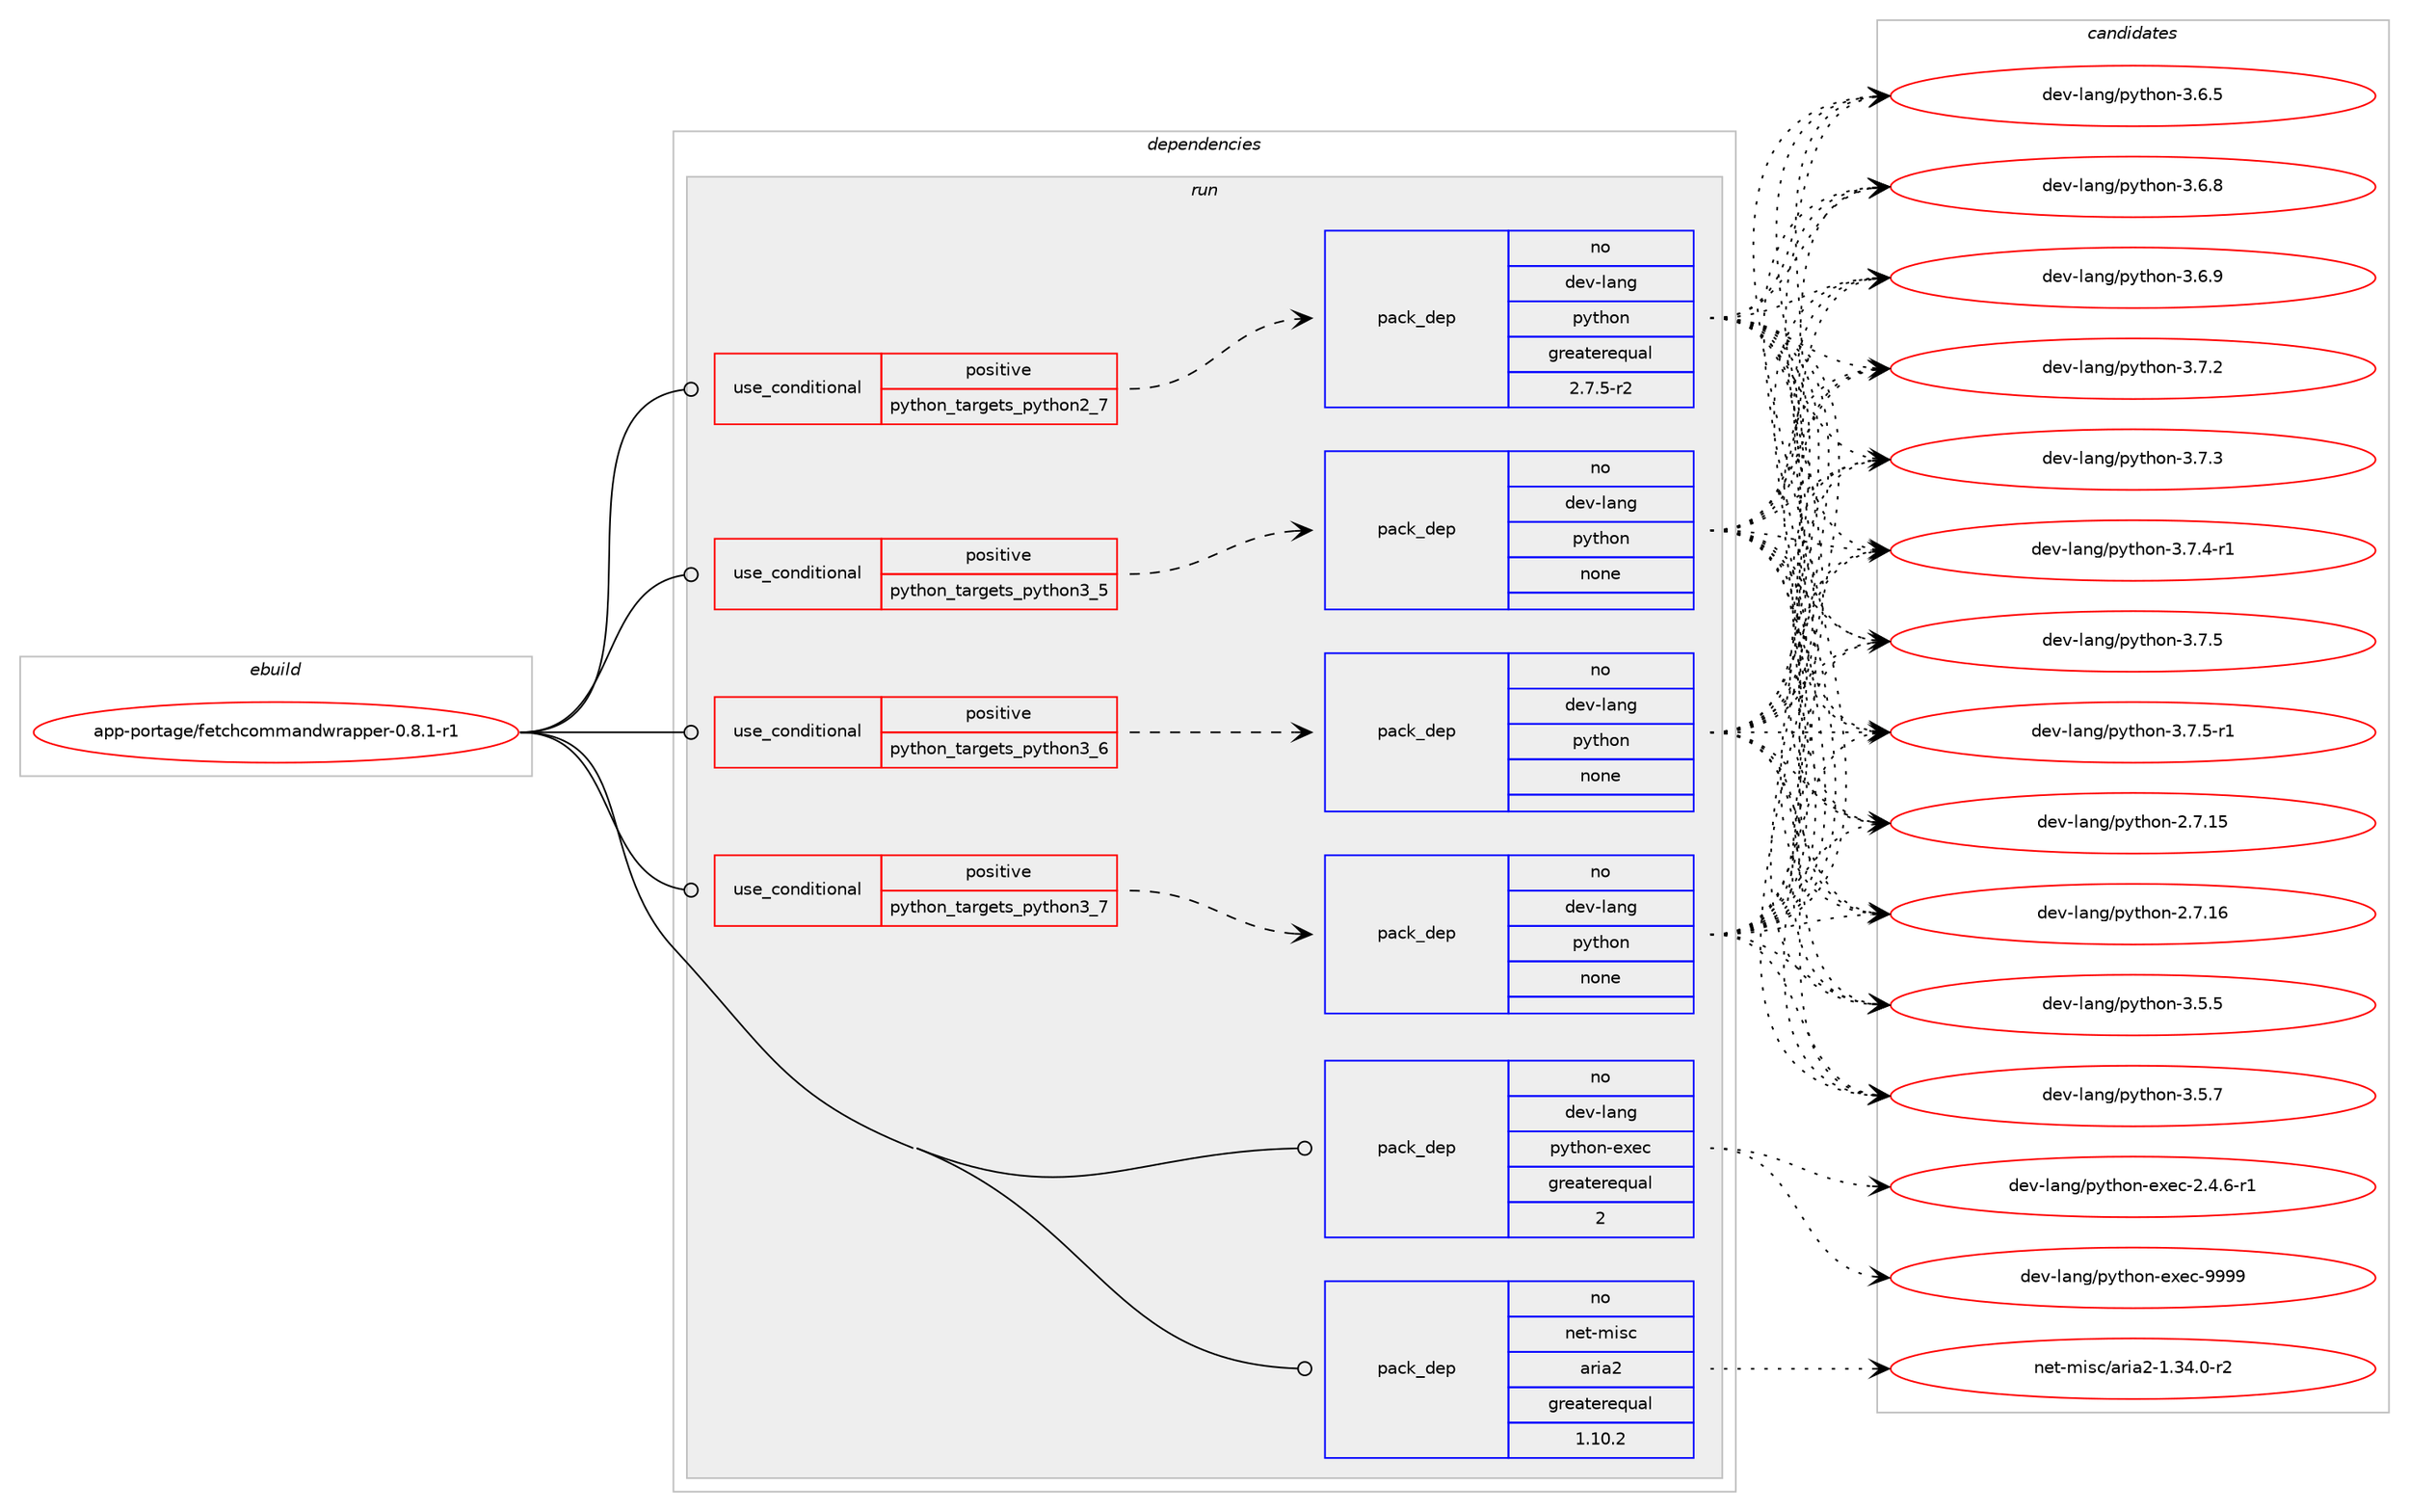digraph prolog {

# *************
# Graph options
# *************

newrank=true;
concentrate=true;
compound=true;
graph [rankdir=LR,fontname=Helvetica,fontsize=10,ranksep=1.5];#, ranksep=2.5, nodesep=0.2];
edge  [arrowhead=vee];
node  [fontname=Helvetica,fontsize=10];

# **********
# The ebuild
# **********

subgraph cluster_leftcol {
color=gray;
rank=same;
label=<<i>ebuild</i>>;
id [label="app-portage/fetchcommandwrapper-0.8.1-r1", color=red, width=4, href="../app-portage/fetchcommandwrapper-0.8.1-r1.svg"];
}

# ****************
# The dependencies
# ****************

subgraph cluster_midcol {
color=gray;
label=<<i>dependencies</i>>;
subgraph cluster_compile {
fillcolor="#eeeeee";
style=filled;
label=<<i>compile</i>>;
}
subgraph cluster_compileandrun {
fillcolor="#eeeeee";
style=filled;
label=<<i>compile and run</i>>;
}
subgraph cluster_run {
fillcolor="#eeeeee";
style=filled;
label=<<i>run</i>>;
subgraph cond120408 {
dependency505077 [label=<<TABLE BORDER="0" CELLBORDER="1" CELLSPACING="0" CELLPADDING="4"><TR><TD ROWSPAN="3" CELLPADDING="10">use_conditional</TD></TR><TR><TD>positive</TD></TR><TR><TD>python_targets_python2_7</TD></TR></TABLE>>, shape=none, color=red];
subgraph pack375538 {
dependency505078 [label=<<TABLE BORDER="0" CELLBORDER="1" CELLSPACING="0" CELLPADDING="4" WIDTH="220"><TR><TD ROWSPAN="6" CELLPADDING="30">pack_dep</TD></TR><TR><TD WIDTH="110">no</TD></TR><TR><TD>dev-lang</TD></TR><TR><TD>python</TD></TR><TR><TD>greaterequal</TD></TR><TR><TD>2.7.5-r2</TD></TR></TABLE>>, shape=none, color=blue];
}
dependency505077:e -> dependency505078:w [weight=20,style="dashed",arrowhead="vee"];
}
id:e -> dependency505077:w [weight=20,style="solid",arrowhead="odot"];
subgraph cond120409 {
dependency505079 [label=<<TABLE BORDER="0" CELLBORDER="1" CELLSPACING="0" CELLPADDING="4"><TR><TD ROWSPAN="3" CELLPADDING="10">use_conditional</TD></TR><TR><TD>positive</TD></TR><TR><TD>python_targets_python3_5</TD></TR></TABLE>>, shape=none, color=red];
subgraph pack375539 {
dependency505080 [label=<<TABLE BORDER="0" CELLBORDER="1" CELLSPACING="0" CELLPADDING="4" WIDTH="220"><TR><TD ROWSPAN="6" CELLPADDING="30">pack_dep</TD></TR><TR><TD WIDTH="110">no</TD></TR><TR><TD>dev-lang</TD></TR><TR><TD>python</TD></TR><TR><TD>none</TD></TR><TR><TD></TD></TR></TABLE>>, shape=none, color=blue];
}
dependency505079:e -> dependency505080:w [weight=20,style="dashed",arrowhead="vee"];
}
id:e -> dependency505079:w [weight=20,style="solid",arrowhead="odot"];
subgraph cond120410 {
dependency505081 [label=<<TABLE BORDER="0" CELLBORDER="1" CELLSPACING="0" CELLPADDING="4"><TR><TD ROWSPAN="3" CELLPADDING="10">use_conditional</TD></TR><TR><TD>positive</TD></TR><TR><TD>python_targets_python3_6</TD></TR></TABLE>>, shape=none, color=red];
subgraph pack375540 {
dependency505082 [label=<<TABLE BORDER="0" CELLBORDER="1" CELLSPACING="0" CELLPADDING="4" WIDTH="220"><TR><TD ROWSPAN="6" CELLPADDING="30">pack_dep</TD></TR><TR><TD WIDTH="110">no</TD></TR><TR><TD>dev-lang</TD></TR><TR><TD>python</TD></TR><TR><TD>none</TD></TR><TR><TD></TD></TR></TABLE>>, shape=none, color=blue];
}
dependency505081:e -> dependency505082:w [weight=20,style="dashed",arrowhead="vee"];
}
id:e -> dependency505081:w [weight=20,style="solid",arrowhead="odot"];
subgraph cond120411 {
dependency505083 [label=<<TABLE BORDER="0" CELLBORDER="1" CELLSPACING="0" CELLPADDING="4"><TR><TD ROWSPAN="3" CELLPADDING="10">use_conditional</TD></TR><TR><TD>positive</TD></TR><TR><TD>python_targets_python3_7</TD></TR></TABLE>>, shape=none, color=red];
subgraph pack375541 {
dependency505084 [label=<<TABLE BORDER="0" CELLBORDER="1" CELLSPACING="0" CELLPADDING="4" WIDTH="220"><TR><TD ROWSPAN="6" CELLPADDING="30">pack_dep</TD></TR><TR><TD WIDTH="110">no</TD></TR><TR><TD>dev-lang</TD></TR><TR><TD>python</TD></TR><TR><TD>none</TD></TR><TR><TD></TD></TR></TABLE>>, shape=none, color=blue];
}
dependency505083:e -> dependency505084:w [weight=20,style="dashed",arrowhead="vee"];
}
id:e -> dependency505083:w [weight=20,style="solid",arrowhead="odot"];
subgraph pack375542 {
dependency505085 [label=<<TABLE BORDER="0" CELLBORDER="1" CELLSPACING="0" CELLPADDING="4" WIDTH="220"><TR><TD ROWSPAN="6" CELLPADDING="30">pack_dep</TD></TR><TR><TD WIDTH="110">no</TD></TR><TR><TD>dev-lang</TD></TR><TR><TD>python-exec</TD></TR><TR><TD>greaterequal</TD></TR><TR><TD>2</TD></TR></TABLE>>, shape=none, color=blue];
}
id:e -> dependency505085:w [weight=20,style="solid",arrowhead="odot"];
subgraph pack375543 {
dependency505086 [label=<<TABLE BORDER="0" CELLBORDER="1" CELLSPACING="0" CELLPADDING="4" WIDTH="220"><TR><TD ROWSPAN="6" CELLPADDING="30">pack_dep</TD></TR><TR><TD WIDTH="110">no</TD></TR><TR><TD>net-misc</TD></TR><TR><TD>aria2</TD></TR><TR><TD>greaterequal</TD></TR><TR><TD>1.10.2</TD></TR></TABLE>>, shape=none, color=blue];
}
id:e -> dependency505086:w [weight=20,style="solid",arrowhead="odot"];
}
}

# **************
# The candidates
# **************

subgraph cluster_choices {
rank=same;
color=gray;
label=<<i>candidates</i>>;

subgraph choice375538 {
color=black;
nodesep=1;
choice10010111845108971101034711212111610411111045504655464953 [label="dev-lang/python-2.7.15", color=red, width=4,href="../dev-lang/python-2.7.15.svg"];
choice10010111845108971101034711212111610411111045504655464954 [label="dev-lang/python-2.7.16", color=red, width=4,href="../dev-lang/python-2.7.16.svg"];
choice100101118451089711010347112121116104111110455146534653 [label="dev-lang/python-3.5.5", color=red, width=4,href="../dev-lang/python-3.5.5.svg"];
choice100101118451089711010347112121116104111110455146534655 [label="dev-lang/python-3.5.7", color=red, width=4,href="../dev-lang/python-3.5.7.svg"];
choice100101118451089711010347112121116104111110455146544653 [label="dev-lang/python-3.6.5", color=red, width=4,href="../dev-lang/python-3.6.5.svg"];
choice100101118451089711010347112121116104111110455146544656 [label="dev-lang/python-3.6.8", color=red, width=4,href="../dev-lang/python-3.6.8.svg"];
choice100101118451089711010347112121116104111110455146544657 [label="dev-lang/python-3.6.9", color=red, width=4,href="../dev-lang/python-3.6.9.svg"];
choice100101118451089711010347112121116104111110455146554650 [label="dev-lang/python-3.7.2", color=red, width=4,href="../dev-lang/python-3.7.2.svg"];
choice100101118451089711010347112121116104111110455146554651 [label="dev-lang/python-3.7.3", color=red, width=4,href="../dev-lang/python-3.7.3.svg"];
choice1001011184510897110103471121211161041111104551465546524511449 [label="dev-lang/python-3.7.4-r1", color=red, width=4,href="../dev-lang/python-3.7.4-r1.svg"];
choice100101118451089711010347112121116104111110455146554653 [label="dev-lang/python-3.7.5", color=red, width=4,href="../dev-lang/python-3.7.5.svg"];
choice1001011184510897110103471121211161041111104551465546534511449 [label="dev-lang/python-3.7.5-r1", color=red, width=4,href="../dev-lang/python-3.7.5-r1.svg"];
dependency505078:e -> choice10010111845108971101034711212111610411111045504655464953:w [style=dotted,weight="100"];
dependency505078:e -> choice10010111845108971101034711212111610411111045504655464954:w [style=dotted,weight="100"];
dependency505078:e -> choice100101118451089711010347112121116104111110455146534653:w [style=dotted,weight="100"];
dependency505078:e -> choice100101118451089711010347112121116104111110455146534655:w [style=dotted,weight="100"];
dependency505078:e -> choice100101118451089711010347112121116104111110455146544653:w [style=dotted,weight="100"];
dependency505078:e -> choice100101118451089711010347112121116104111110455146544656:w [style=dotted,weight="100"];
dependency505078:e -> choice100101118451089711010347112121116104111110455146544657:w [style=dotted,weight="100"];
dependency505078:e -> choice100101118451089711010347112121116104111110455146554650:w [style=dotted,weight="100"];
dependency505078:e -> choice100101118451089711010347112121116104111110455146554651:w [style=dotted,weight="100"];
dependency505078:e -> choice1001011184510897110103471121211161041111104551465546524511449:w [style=dotted,weight="100"];
dependency505078:e -> choice100101118451089711010347112121116104111110455146554653:w [style=dotted,weight="100"];
dependency505078:e -> choice1001011184510897110103471121211161041111104551465546534511449:w [style=dotted,weight="100"];
}
subgraph choice375539 {
color=black;
nodesep=1;
choice10010111845108971101034711212111610411111045504655464953 [label="dev-lang/python-2.7.15", color=red, width=4,href="../dev-lang/python-2.7.15.svg"];
choice10010111845108971101034711212111610411111045504655464954 [label="dev-lang/python-2.7.16", color=red, width=4,href="../dev-lang/python-2.7.16.svg"];
choice100101118451089711010347112121116104111110455146534653 [label="dev-lang/python-3.5.5", color=red, width=4,href="../dev-lang/python-3.5.5.svg"];
choice100101118451089711010347112121116104111110455146534655 [label="dev-lang/python-3.5.7", color=red, width=4,href="../dev-lang/python-3.5.7.svg"];
choice100101118451089711010347112121116104111110455146544653 [label="dev-lang/python-3.6.5", color=red, width=4,href="../dev-lang/python-3.6.5.svg"];
choice100101118451089711010347112121116104111110455146544656 [label="dev-lang/python-3.6.8", color=red, width=4,href="../dev-lang/python-3.6.8.svg"];
choice100101118451089711010347112121116104111110455146544657 [label="dev-lang/python-3.6.9", color=red, width=4,href="../dev-lang/python-3.6.9.svg"];
choice100101118451089711010347112121116104111110455146554650 [label="dev-lang/python-3.7.2", color=red, width=4,href="../dev-lang/python-3.7.2.svg"];
choice100101118451089711010347112121116104111110455146554651 [label="dev-lang/python-3.7.3", color=red, width=4,href="../dev-lang/python-3.7.3.svg"];
choice1001011184510897110103471121211161041111104551465546524511449 [label="dev-lang/python-3.7.4-r1", color=red, width=4,href="../dev-lang/python-3.7.4-r1.svg"];
choice100101118451089711010347112121116104111110455146554653 [label="dev-lang/python-3.7.5", color=red, width=4,href="../dev-lang/python-3.7.5.svg"];
choice1001011184510897110103471121211161041111104551465546534511449 [label="dev-lang/python-3.7.5-r1", color=red, width=4,href="../dev-lang/python-3.7.5-r1.svg"];
dependency505080:e -> choice10010111845108971101034711212111610411111045504655464953:w [style=dotted,weight="100"];
dependency505080:e -> choice10010111845108971101034711212111610411111045504655464954:w [style=dotted,weight="100"];
dependency505080:e -> choice100101118451089711010347112121116104111110455146534653:w [style=dotted,weight="100"];
dependency505080:e -> choice100101118451089711010347112121116104111110455146534655:w [style=dotted,weight="100"];
dependency505080:e -> choice100101118451089711010347112121116104111110455146544653:w [style=dotted,weight="100"];
dependency505080:e -> choice100101118451089711010347112121116104111110455146544656:w [style=dotted,weight="100"];
dependency505080:e -> choice100101118451089711010347112121116104111110455146544657:w [style=dotted,weight="100"];
dependency505080:e -> choice100101118451089711010347112121116104111110455146554650:w [style=dotted,weight="100"];
dependency505080:e -> choice100101118451089711010347112121116104111110455146554651:w [style=dotted,weight="100"];
dependency505080:e -> choice1001011184510897110103471121211161041111104551465546524511449:w [style=dotted,weight="100"];
dependency505080:e -> choice100101118451089711010347112121116104111110455146554653:w [style=dotted,weight="100"];
dependency505080:e -> choice1001011184510897110103471121211161041111104551465546534511449:w [style=dotted,weight="100"];
}
subgraph choice375540 {
color=black;
nodesep=1;
choice10010111845108971101034711212111610411111045504655464953 [label="dev-lang/python-2.7.15", color=red, width=4,href="../dev-lang/python-2.7.15.svg"];
choice10010111845108971101034711212111610411111045504655464954 [label="dev-lang/python-2.7.16", color=red, width=4,href="../dev-lang/python-2.7.16.svg"];
choice100101118451089711010347112121116104111110455146534653 [label="dev-lang/python-3.5.5", color=red, width=4,href="../dev-lang/python-3.5.5.svg"];
choice100101118451089711010347112121116104111110455146534655 [label="dev-lang/python-3.5.7", color=red, width=4,href="../dev-lang/python-3.5.7.svg"];
choice100101118451089711010347112121116104111110455146544653 [label="dev-lang/python-3.6.5", color=red, width=4,href="../dev-lang/python-3.6.5.svg"];
choice100101118451089711010347112121116104111110455146544656 [label="dev-lang/python-3.6.8", color=red, width=4,href="../dev-lang/python-3.6.8.svg"];
choice100101118451089711010347112121116104111110455146544657 [label="dev-lang/python-3.6.9", color=red, width=4,href="../dev-lang/python-3.6.9.svg"];
choice100101118451089711010347112121116104111110455146554650 [label="dev-lang/python-3.7.2", color=red, width=4,href="../dev-lang/python-3.7.2.svg"];
choice100101118451089711010347112121116104111110455146554651 [label="dev-lang/python-3.7.3", color=red, width=4,href="../dev-lang/python-3.7.3.svg"];
choice1001011184510897110103471121211161041111104551465546524511449 [label="dev-lang/python-3.7.4-r1", color=red, width=4,href="../dev-lang/python-3.7.4-r1.svg"];
choice100101118451089711010347112121116104111110455146554653 [label="dev-lang/python-3.7.5", color=red, width=4,href="../dev-lang/python-3.7.5.svg"];
choice1001011184510897110103471121211161041111104551465546534511449 [label="dev-lang/python-3.7.5-r1", color=red, width=4,href="../dev-lang/python-3.7.5-r1.svg"];
dependency505082:e -> choice10010111845108971101034711212111610411111045504655464953:w [style=dotted,weight="100"];
dependency505082:e -> choice10010111845108971101034711212111610411111045504655464954:w [style=dotted,weight="100"];
dependency505082:e -> choice100101118451089711010347112121116104111110455146534653:w [style=dotted,weight="100"];
dependency505082:e -> choice100101118451089711010347112121116104111110455146534655:w [style=dotted,weight="100"];
dependency505082:e -> choice100101118451089711010347112121116104111110455146544653:w [style=dotted,weight="100"];
dependency505082:e -> choice100101118451089711010347112121116104111110455146544656:w [style=dotted,weight="100"];
dependency505082:e -> choice100101118451089711010347112121116104111110455146544657:w [style=dotted,weight="100"];
dependency505082:e -> choice100101118451089711010347112121116104111110455146554650:w [style=dotted,weight="100"];
dependency505082:e -> choice100101118451089711010347112121116104111110455146554651:w [style=dotted,weight="100"];
dependency505082:e -> choice1001011184510897110103471121211161041111104551465546524511449:w [style=dotted,weight="100"];
dependency505082:e -> choice100101118451089711010347112121116104111110455146554653:w [style=dotted,weight="100"];
dependency505082:e -> choice1001011184510897110103471121211161041111104551465546534511449:w [style=dotted,weight="100"];
}
subgraph choice375541 {
color=black;
nodesep=1;
choice10010111845108971101034711212111610411111045504655464953 [label="dev-lang/python-2.7.15", color=red, width=4,href="../dev-lang/python-2.7.15.svg"];
choice10010111845108971101034711212111610411111045504655464954 [label="dev-lang/python-2.7.16", color=red, width=4,href="../dev-lang/python-2.7.16.svg"];
choice100101118451089711010347112121116104111110455146534653 [label="dev-lang/python-3.5.5", color=red, width=4,href="../dev-lang/python-3.5.5.svg"];
choice100101118451089711010347112121116104111110455146534655 [label="dev-lang/python-3.5.7", color=red, width=4,href="../dev-lang/python-3.5.7.svg"];
choice100101118451089711010347112121116104111110455146544653 [label="dev-lang/python-3.6.5", color=red, width=4,href="../dev-lang/python-3.6.5.svg"];
choice100101118451089711010347112121116104111110455146544656 [label="dev-lang/python-3.6.8", color=red, width=4,href="../dev-lang/python-3.6.8.svg"];
choice100101118451089711010347112121116104111110455146544657 [label="dev-lang/python-3.6.9", color=red, width=4,href="../dev-lang/python-3.6.9.svg"];
choice100101118451089711010347112121116104111110455146554650 [label="dev-lang/python-3.7.2", color=red, width=4,href="../dev-lang/python-3.7.2.svg"];
choice100101118451089711010347112121116104111110455146554651 [label="dev-lang/python-3.7.3", color=red, width=4,href="../dev-lang/python-3.7.3.svg"];
choice1001011184510897110103471121211161041111104551465546524511449 [label="dev-lang/python-3.7.4-r1", color=red, width=4,href="../dev-lang/python-3.7.4-r1.svg"];
choice100101118451089711010347112121116104111110455146554653 [label="dev-lang/python-3.7.5", color=red, width=4,href="../dev-lang/python-3.7.5.svg"];
choice1001011184510897110103471121211161041111104551465546534511449 [label="dev-lang/python-3.7.5-r1", color=red, width=4,href="../dev-lang/python-3.7.5-r1.svg"];
dependency505084:e -> choice10010111845108971101034711212111610411111045504655464953:w [style=dotted,weight="100"];
dependency505084:e -> choice10010111845108971101034711212111610411111045504655464954:w [style=dotted,weight="100"];
dependency505084:e -> choice100101118451089711010347112121116104111110455146534653:w [style=dotted,weight="100"];
dependency505084:e -> choice100101118451089711010347112121116104111110455146534655:w [style=dotted,weight="100"];
dependency505084:e -> choice100101118451089711010347112121116104111110455146544653:w [style=dotted,weight="100"];
dependency505084:e -> choice100101118451089711010347112121116104111110455146544656:w [style=dotted,weight="100"];
dependency505084:e -> choice100101118451089711010347112121116104111110455146544657:w [style=dotted,weight="100"];
dependency505084:e -> choice100101118451089711010347112121116104111110455146554650:w [style=dotted,weight="100"];
dependency505084:e -> choice100101118451089711010347112121116104111110455146554651:w [style=dotted,weight="100"];
dependency505084:e -> choice1001011184510897110103471121211161041111104551465546524511449:w [style=dotted,weight="100"];
dependency505084:e -> choice100101118451089711010347112121116104111110455146554653:w [style=dotted,weight="100"];
dependency505084:e -> choice1001011184510897110103471121211161041111104551465546534511449:w [style=dotted,weight="100"];
}
subgraph choice375542 {
color=black;
nodesep=1;
choice10010111845108971101034711212111610411111045101120101994550465246544511449 [label="dev-lang/python-exec-2.4.6-r1", color=red, width=4,href="../dev-lang/python-exec-2.4.6-r1.svg"];
choice10010111845108971101034711212111610411111045101120101994557575757 [label="dev-lang/python-exec-9999", color=red, width=4,href="../dev-lang/python-exec-9999.svg"];
dependency505085:e -> choice10010111845108971101034711212111610411111045101120101994550465246544511449:w [style=dotted,weight="100"];
dependency505085:e -> choice10010111845108971101034711212111610411111045101120101994557575757:w [style=dotted,weight="100"];
}
subgraph choice375543 {
color=black;
nodesep=1;
choice110101116451091051159947971141059750454946515246484511450 [label="net-misc/aria2-1.34.0-r2", color=red, width=4,href="../net-misc/aria2-1.34.0-r2.svg"];
dependency505086:e -> choice110101116451091051159947971141059750454946515246484511450:w [style=dotted,weight="100"];
}
}

}
